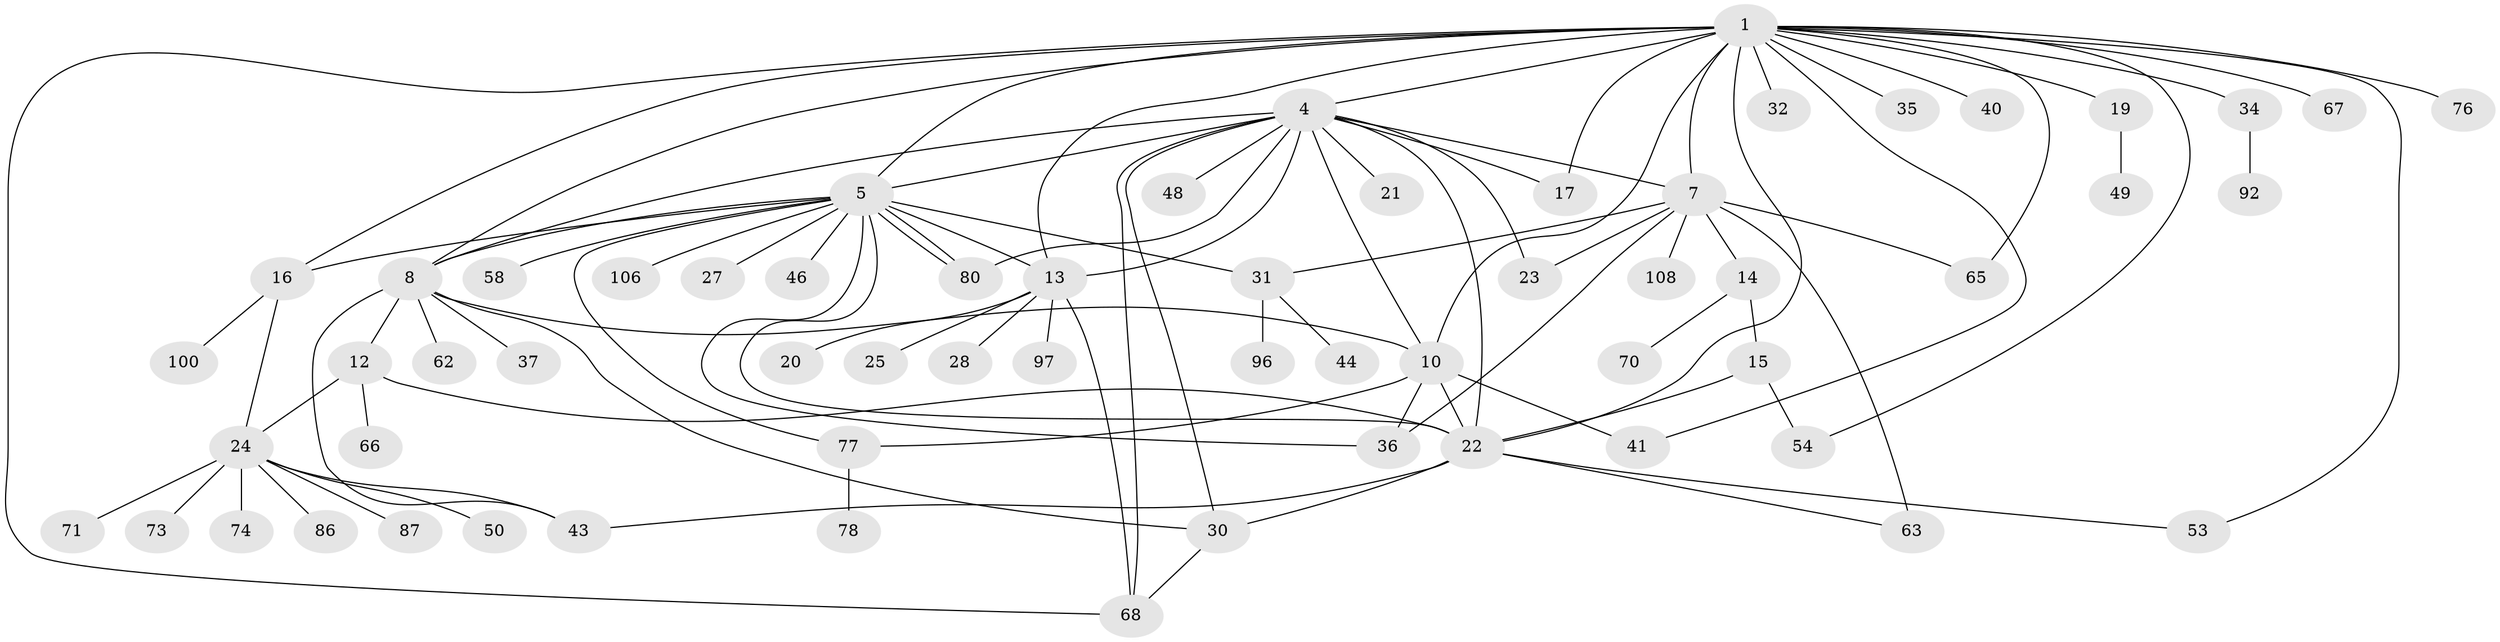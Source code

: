 // original degree distribution, {5: 0.03278688524590164, 8: 0.02459016393442623, 13: 0.00819672131147541, 15: 0.01639344262295082, 7: 0.01639344262295082, 3: 0.10655737704918032, 4: 0.09836065573770492, 11: 0.01639344262295082, 2: 0.18032786885245902, 1: 0.48360655737704916, 9: 0.00819672131147541, 6: 0.00819672131147541}
// Generated by graph-tools (version 1.1) at 2025/14/03/09/25 04:14:31]
// undirected, 61 vertices, 95 edges
graph export_dot {
graph [start="1"]
  node [color=gray90,style=filled];
  1 [super="+3+6+2"];
  4 [super="+57"];
  5;
  7 [super="+11"];
  8 [super="+79+33"];
  10 [super="+45"];
  12 [super="+120"];
  13 [super="+51+90"];
  14 [super="+75+18"];
  15 [super="+95+109+52+59"];
  16;
  17;
  19;
  20;
  21 [super="+81"];
  22 [super="+69"];
  23;
  24;
  25;
  27 [super="+99"];
  28;
  30 [super="+114+39"];
  31;
  32;
  34;
  35;
  36;
  37;
  40 [super="+111"];
  41;
  43;
  44;
  46;
  48;
  49 [super="+104"];
  50;
  53;
  54 [super="+118+102"];
  58;
  62;
  63 [super="+101"];
  65;
  66;
  67;
  68 [super="+89+72"];
  70;
  71;
  73;
  74;
  76;
  77;
  78;
  80 [super="+93+103+115"];
  86;
  87;
  92 [super="+94"];
  96;
  97;
  100;
  106;
  108;
  1 -- 32;
  1 -- 53;
  1 -- 65;
  1 -- 35;
  1 -- 7;
  1 -- 40;
  1 -- 41;
  1 -- 10 [weight=2];
  1 -- 76;
  1 -- 13 [weight=2];
  1 -- 19 [weight=2];
  1 -- 54;
  1 -- 67;
  1 -- 5;
  1 -- 8;
  1 -- 16;
  1 -- 17;
  1 -- 22;
  1 -- 34;
  1 -- 4;
  1 -- 68;
  4 -- 5;
  4 -- 7;
  4 -- 10;
  4 -- 17;
  4 -- 21;
  4 -- 22;
  4 -- 23;
  4 -- 30;
  4 -- 48;
  4 -- 80;
  4 -- 8;
  4 -- 13;
  4 -- 68;
  5 -- 13;
  5 -- 16;
  5 -- 22;
  5 -- 27;
  5 -- 31;
  5 -- 36;
  5 -- 46;
  5 -- 58;
  5 -- 77;
  5 -- 80;
  5 -- 80;
  5 -- 106;
  5 -- 8;
  7 -- 108;
  7 -- 65;
  7 -- 36;
  7 -- 14;
  7 -- 23;
  7 -- 63 [weight=2];
  7 -- 31;
  8 -- 12;
  8 -- 37;
  8 -- 62;
  8 -- 30 [weight=2];
  8 -- 43;
  8 -- 10;
  10 -- 36;
  10 -- 77;
  10 -- 22;
  10 -- 41;
  12 -- 24;
  12 -- 66;
  12 -- 22;
  13 -- 20;
  13 -- 25;
  13 -- 28;
  13 -- 68;
  13 -- 97;
  14 -- 15 [weight=2];
  14 -- 70;
  15 -- 22;
  15 -- 54;
  16 -- 24;
  16 -- 100;
  19 -- 49;
  22 -- 30 [weight=2];
  22 -- 43;
  22 -- 63;
  22 -- 53;
  24 -- 43;
  24 -- 50;
  24 -- 71;
  24 -- 73;
  24 -- 74;
  24 -- 86;
  24 -- 87;
  30 -- 68;
  31 -- 44;
  31 -- 96;
  34 -- 92;
  77 -- 78;
}

